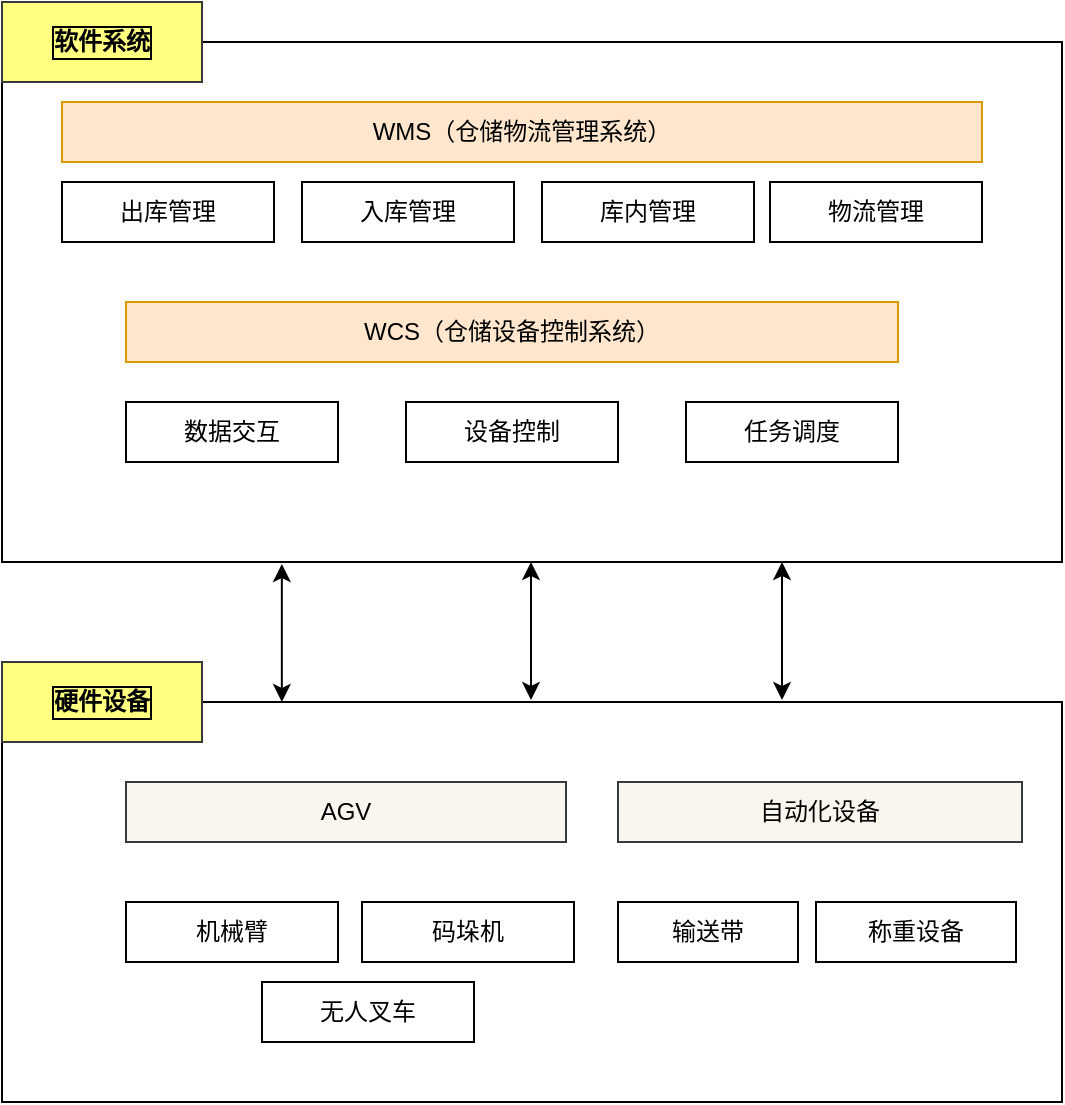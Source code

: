 <mxfile version="21.1.8" type="github" pages="2">
  <diagram name="第 1 页" id="_6qO1sVH5sirZ6aF_E4-">
    <mxGraphModel dx="794" dy="2766" grid="1" gridSize="10" guides="1" tooltips="1" connect="1" arrows="1" fold="1" page="1" pageScale="1" pageWidth="827" pageHeight="1169" math="0" shadow="0">
      <root>
        <mxCell id="0" />
        <mxCell id="1" parent="0" />
        <mxCell id="OfGquB9C9T3w3kMPxcQ8-1" value="" style="rounded=0;whiteSpace=wrap;html=1;" parent="1" vertex="1">
          <mxGeometry x="320" y="-1280" width="530" height="260" as="geometry" />
        </mxCell>
        <mxCell id="OfGquB9C9T3w3kMPxcQ8-3" value="&lt;div&gt;WMS（仓储物流管理系统）&lt;/div&gt;" style="rounded=0;whiteSpace=wrap;html=1;fillColor=#ffe6cc;strokeColor=#d79b00;" parent="1" vertex="1">
          <mxGeometry x="350" y="-1250" width="460" height="30" as="geometry" />
        </mxCell>
        <mxCell id="OfGquB9C9T3w3kMPxcQ8-5" value="出库管理" style="rounded=0;whiteSpace=wrap;html=1;" parent="1" vertex="1">
          <mxGeometry x="350" y="-1210" width="106" height="30" as="geometry" />
        </mxCell>
        <mxCell id="OfGquB9C9T3w3kMPxcQ8-6" value="入库管理" style="rounded=0;whiteSpace=wrap;html=1;" parent="1" vertex="1">
          <mxGeometry x="470" y="-1210" width="106" height="30" as="geometry" />
        </mxCell>
        <mxCell id="OfGquB9C9T3w3kMPxcQ8-7" value="库内管理" style="rounded=0;whiteSpace=wrap;html=1;" parent="1" vertex="1">
          <mxGeometry x="590" y="-1210" width="106" height="30" as="geometry" />
        </mxCell>
        <mxCell id="OfGquB9C9T3w3kMPxcQ8-8" value="&lt;div&gt;WCS（仓储设备控制系统）&lt;/div&gt;" style="rounded=0;whiteSpace=wrap;html=1;fillColor=#ffe6cc;strokeColor=#d79b00;" parent="1" vertex="1">
          <mxGeometry x="382" y="-1150" width="386" height="30" as="geometry" />
        </mxCell>
        <mxCell id="OfGquB9C9T3w3kMPxcQ8-9" value="数据交互" style="rounded=0;whiteSpace=wrap;html=1;" parent="1" vertex="1">
          <mxGeometry x="382" y="-1100" width="106" height="30" as="geometry" />
        </mxCell>
        <mxCell id="OfGquB9C9T3w3kMPxcQ8-10" value="任务调度" style="rounded=0;whiteSpace=wrap;html=1;" parent="1" vertex="1">
          <mxGeometry x="662" y="-1100" width="106" height="30" as="geometry" />
        </mxCell>
        <mxCell id="OfGquB9C9T3w3kMPxcQ8-11" value="设备控制" style="rounded=0;whiteSpace=wrap;html=1;" parent="1" vertex="1">
          <mxGeometry x="522" y="-1100" width="106" height="30" as="geometry" />
        </mxCell>
        <mxCell id="OfGquB9C9T3w3kMPxcQ8-12" value="&lt;b&gt;软件系统&lt;/b&gt;" style="rounded=0;whiteSpace=wrap;html=1;labelBorderColor=default;fillColor=#ffff80;strokeColor=#36393d;" parent="1" vertex="1">
          <mxGeometry x="320" y="-1300" width="100" height="40" as="geometry" />
        </mxCell>
        <mxCell id="OfGquB9C9T3w3kMPxcQ8-14" value="" style="rounded=0;whiteSpace=wrap;html=1;" parent="1" vertex="1">
          <mxGeometry x="320" y="-950" width="530" height="200" as="geometry" />
        </mxCell>
        <mxCell id="OfGquB9C9T3w3kMPxcQ8-15" value="&lt;b&gt;硬件设备&lt;/b&gt;" style="rounded=0;whiteSpace=wrap;html=1;labelBorderColor=default;fillColor=#ffff80;strokeColor=#36393d;" parent="1" vertex="1">
          <mxGeometry x="320" y="-970" width="100" height="40" as="geometry" />
        </mxCell>
        <mxCell id="OfGquB9C9T3w3kMPxcQ8-16" value="AGV" style="rounded=0;whiteSpace=wrap;html=1;fillColor=#f9f7ed;strokeColor=#36393d;" parent="1" vertex="1">
          <mxGeometry x="382" y="-910" width="220" height="30" as="geometry" />
        </mxCell>
        <mxCell id="OfGquB9C9T3w3kMPxcQ8-17" value="自动化设备" style="rounded=0;whiteSpace=wrap;html=1;fillColor=#f9f7ed;strokeColor=#36393d;" parent="1" vertex="1">
          <mxGeometry x="628" y="-910" width="202" height="30" as="geometry" />
        </mxCell>
        <mxCell id="OfGquB9C9T3w3kMPxcQ8-19" value="机械臂" style="rounded=0;whiteSpace=wrap;html=1;" parent="1" vertex="1">
          <mxGeometry x="382" y="-850" width="106" height="30" as="geometry" />
        </mxCell>
        <mxCell id="OfGquB9C9T3w3kMPxcQ8-20" value="码垛机" style="rounded=0;whiteSpace=wrap;html=1;" parent="1" vertex="1">
          <mxGeometry x="500" y="-850" width="106" height="30" as="geometry" />
        </mxCell>
        <mxCell id="OfGquB9C9T3w3kMPxcQ8-21" value="无人叉车" style="rounded=0;whiteSpace=wrap;html=1;" parent="1" vertex="1">
          <mxGeometry x="450" y="-810" width="106" height="30" as="geometry" />
        </mxCell>
        <mxCell id="OfGquB9C9T3w3kMPxcQ8-22" value="输送带" style="rounded=0;whiteSpace=wrap;html=1;" parent="1" vertex="1">
          <mxGeometry x="628" y="-850" width="90" height="30" as="geometry" />
        </mxCell>
        <mxCell id="OfGquB9C9T3w3kMPxcQ8-23" value="称重设备" style="rounded=0;whiteSpace=wrap;html=1;" parent="1" vertex="1">
          <mxGeometry x="727" y="-850" width="100" height="30" as="geometry" />
        </mxCell>
        <mxCell id="OfGquB9C9T3w3kMPxcQ8-31" value="" style="endArrow=classic;startArrow=classic;html=1;rounded=0;verticalAlign=middle;exitX=0.264;exitY=0;exitDx=0;exitDy=0;exitPerimeter=0;entryX=0.264;entryY=1.004;entryDx=0;entryDy=0;entryPerimeter=0;" parent="1" source="OfGquB9C9T3w3kMPxcQ8-14" target="OfGquB9C9T3w3kMPxcQ8-1" edge="1">
          <mxGeometry width="50" height="50" relative="1" as="geometry">
            <mxPoint x="450" y="-960" as="sourcePoint" />
            <mxPoint x="460" y="-1010" as="targetPoint" />
          </mxGeometry>
        </mxCell>
        <mxCell id="OfGquB9C9T3w3kMPxcQ8-32" value="" style="endArrow=classic;startArrow=classic;html=1;rounded=0;verticalAlign=middle;exitX=0.264;exitY=0;exitDx=0;exitDy=0;exitPerimeter=0;entryX=0.264;entryY=1.004;entryDx=0;entryDy=0;entryPerimeter=0;" parent="1" edge="1">
          <mxGeometry width="50" height="50" relative="1" as="geometry">
            <mxPoint x="584.5" y="-951" as="sourcePoint" />
            <mxPoint x="584.5" y="-1020" as="targetPoint" />
          </mxGeometry>
        </mxCell>
        <mxCell id="OfGquB9C9T3w3kMPxcQ8-33" value="" style="endArrow=classic;startArrow=classic;html=1;rounded=0;verticalAlign=middle;exitX=0.264;exitY=0;exitDx=0;exitDy=0;exitPerimeter=0;entryX=0.264;entryY=1.004;entryDx=0;entryDy=0;entryPerimeter=0;" parent="1" edge="1">
          <mxGeometry width="50" height="50" relative="1" as="geometry">
            <mxPoint x="710" y="-951" as="sourcePoint" />
            <mxPoint x="710" y="-1020" as="targetPoint" />
          </mxGeometry>
        </mxCell>
        <mxCell id="OfGquB9C9T3w3kMPxcQ8-34" value="物流管理" style="rounded=0;whiteSpace=wrap;html=1;" parent="1" vertex="1">
          <mxGeometry x="704" y="-1210" width="106" height="30" as="geometry" />
        </mxCell>
      </root>
    </mxGraphModel>
  </diagram>
  <diagram id="OwH6IdiZEXQPH2k-UZzU" name="第 2 页">
    <mxGraphModel dx="794" dy="428" grid="1" gridSize="10" guides="1" tooltips="1" connect="1" arrows="1" fold="1" page="1" pageScale="1" pageWidth="827" pageHeight="1169" math="0" shadow="0">
      <root>
        <mxCell id="0" />
        <mxCell id="1" parent="0" />
        <mxCell id="VX2DwTUYUh2IP-OD00an-8" value="" style="rounded=0;whiteSpace=wrap;html=1;" vertex="1" parent="1">
          <mxGeometry x="110" y="30" width="580" height="310" as="geometry" />
        </mxCell>
        <mxCell id="VX2DwTUYUh2IP-OD00an-9" value="" style="endArrow=none;html=1;rounded=0;exitX=0;exitY=0.25;exitDx=0;exitDy=0;entryX=1;entryY=0.25;entryDx=0;entryDy=0;" edge="1" parent="1" source="VX2DwTUYUh2IP-OD00an-8" target="VX2DwTUYUh2IP-OD00an-8">
          <mxGeometry width="50" height="50" relative="1" as="geometry">
            <mxPoint x="330" y="210" as="sourcePoint" />
            <mxPoint x="380" y="160" as="targetPoint" />
          </mxGeometry>
        </mxCell>
        <mxCell id="VX2DwTUYUh2IP-OD00an-10" value="" style="endArrow=none;html=1;rounded=0;exitX=0;exitY=0.75;exitDx=0;exitDy=0;entryX=1;entryY=0.75;entryDx=0;entryDy=0;" edge="1" parent="1" source="VX2DwTUYUh2IP-OD00an-8" target="VX2DwTUYUh2IP-OD00an-8">
          <mxGeometry width="50" height="50" relative="1" as="geometry">
            <mxPoint x="330" y="210" as="sourcePoint" />
            <mxPoint x="380" y="160" as="targetPoint" />
          </mxGeometry>
        </mxCell>
        <mxCell id="VX2DwTUYUh2IP-OD00an-15" value="" style="endArrow=none;html=1;rounded=0;entryX=0.25;entryY=0;entryDx=0;entryDy=0;exitX=0.25;exitY=1;exitDx=0;exitDy=0;" edge="1" parent="1" source="VX2DwTUYUh2IP-OD00an-8" target="VX2DwTUYUh2IP-OD00an-8">
          <mxGeometry width="50" height="50" relative="1" as="geometry">
            <mxPoint x="330" y="210" as="sourcePoint" />
            <mxPoint x="380" y="160" as="targetPoint" />
          </mxGeometry>
        </mxCell>
        <mxCell id="VX2DwTUYUh2IP-OD00an-16" value="WMS" style="rounded=0;whiteSpace=wrap;html=1;fillColor=#ffe6cc;strokeColor=#d79b00;" vertex="1" parent="1">
          <mxGeometry x="150" y="55" width="60" height="30" as="geometry" />
        </mxCell>
        <mxCell id="VX2DwTUYUh2IP-OD00an-17" value="司机端" style="rounded=0;whiteSpace=wrap;html=1;fillColor=#ffe6cc;strokeColor=#d79b00;" vertex="1" parent="1">
          <mxGeometry x="150" y="170" width="60" height="30" as="geometry" />
        </mxCell>
        <mxCell id="VX2DwTUYUh2IP-OD00an-18" value="货主端" style="rounded=0;whiteSpace=wrap;html=1;fillColor=#ffe6cc;strokeColor=#d79b00;" vertex="1" parent="1">
          <mxGeometry x="150" y="290" width="60" height="30" as="geometry" />
        </mxCell>
        <mxCell id="VX2DwTUYUh2IP-OD00an-19" value="车辆信息管理" style="rounded=0;whiteSpace=wrap;html=1;" vertex="1" parent="1">
          <mxGeometry x="280" y="45" width="90" height="40" as="geometry" />
        </mxCell>
        <mxCell id="VX2DwTUYUh2IP-OD00an-21" value="订单需求分析" style="rounded=0;whiteSpace=wrap;html=1;" vertex="1" parent="1">
          <mxGeometry x="530" y="45" width="90" height="40" as="geometry" />
        </mxCell>
        <mxCell id="VX2DwTUYUh2IP-OD00an-22" value="车辆调度策略" style="rounded=0;whiteSpace=wrap;html=1;" vertex="1" parent="1">
          <mxGeometry x="410" y="45" width="90" height="40" as="geometry" />
        </mxCell>
        <mxCell id="VX2DwTUYUh2IP-OD00an-25" value="扫码入厂" style="rounded=0;whiteSpace=wrap;html=1;" vertex="1" parent="1">
          <mxGeometry x="410" y="130" width="90" height="40" as="geometry" />
        </mxCell>
        <mxCell id="VX2DwTUYUh2IP-OD00an-26" value="签收" style="rounded=0;whiteSpace=wrap;html=1;" vertex="1" parent="1">
          <mxGeometry x="510" y="280" width="90" height="40" as="geometry" />
        </mxCell>
        <mxCell id="VX2DwTUYUh2IP-OD00an-27" value="接收计划" style="rounded=0;whiteSpace=wrap;html=1;" vertex="1" parent="1">
          <mxGeometry x="280" y="130" width="90" height="40" as="geometry" />
        </mxCell>
        <mxCell id="VX2DwTUYUh2IP-OD00an-28" value="扫码出厂" style="rounded=0;whiteSpace=wrap;html=1;" vertex="1" parent="1">
          <mxGeometry x="350" y="200" width="90" height="40" as="geometry" />
        </mxCell>
        <mxCell id="VX2DwTUYUh2IP-OD00an-30" value="订单信息" style="rounded=0;whiteSpace=wrap;html=1;" vertex="1" parent="1">
          <mxGeometry x="350" y="280" width="90" height="40" as="geometry" />
        </mxCell>
        <mxCell id="VX2DwTUYUh2IP-OD00an-31" value="扫码装货" style="rounded=0;whiteSpace=wrap;html=1;" vertex="1" parent="1">
          <mxGeometry x="540" y="130" width="90" height="40" as="geometry" />
        </mxCell>
        <mxCell id="VX2DwTUYUh2IP-OD00an-32" value="实时位置" style="rounded=0;whiteSpace=wrap;html=1;" vertex="1" parent="1">
          <mxGeometry x="470" y="200" width="90" height="40" as="geometry" />
        </mxCell>
      </root>
    </mxGraphModel>
  </diagram>
</mxfile>
